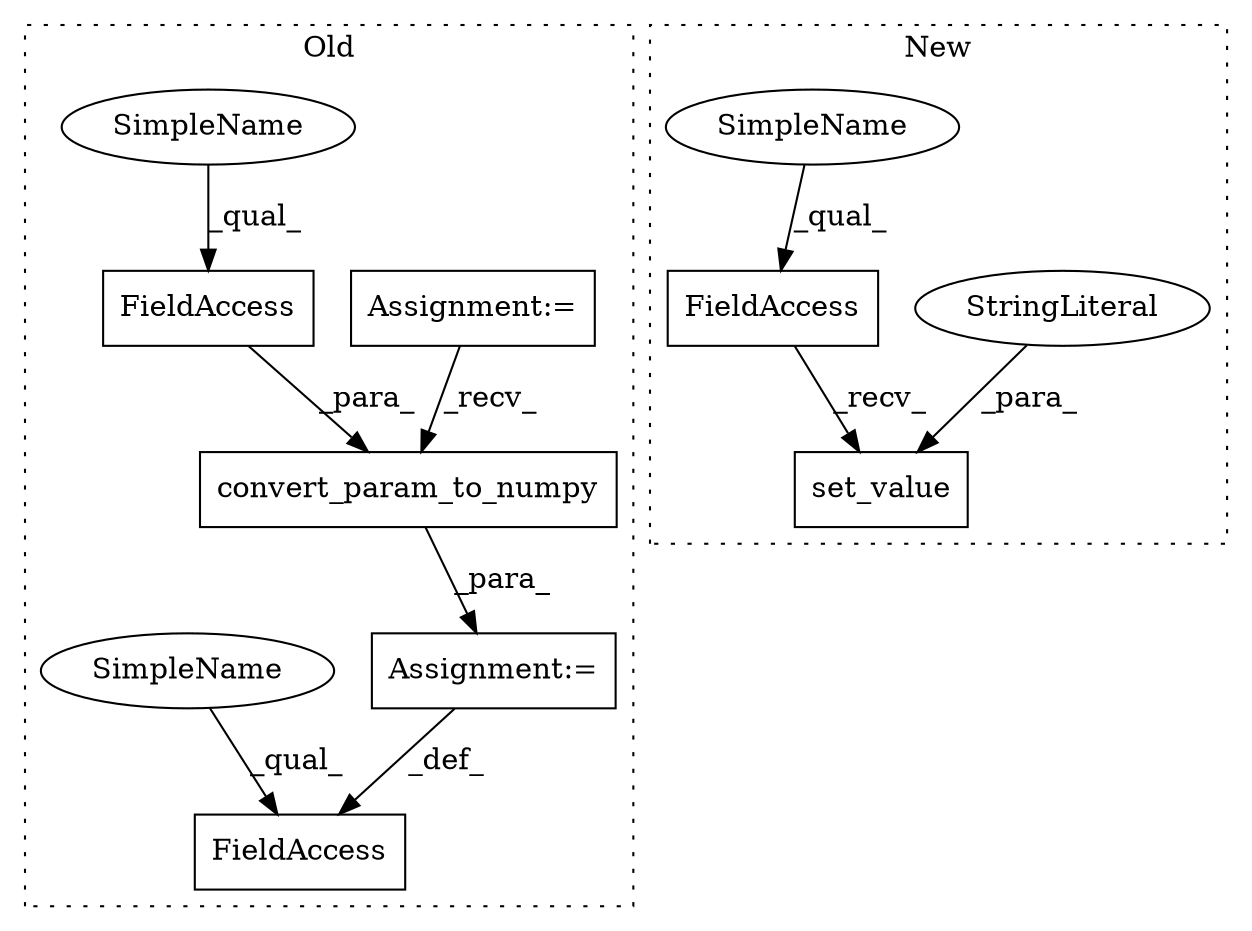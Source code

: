 digraph G {
subgraph cluster0 {
1 [label="convert_param_to_numpy" a="32" s="1785,1831" l="23,1" shape="box"];
3 [label="FieldAccess" a="22" s="1816" l="15" shape="box"];
4 [label="Assignment:=" a="7" s="1770" l="1" shape="box"];
5 [label="Assignment:=" a="7" s="1713" l="13" shape="box"];
7 [label="FieldAccess" a="22" s="1757" l="13" shape="box"];
9 [label="SimpleName" a="42" s="1816" l="4" shape="ellipse"];
10 [label="SimpleName" a="42" s="1757" l="4" shape="ellipse"];
label = "Old";
style="dotted";
}
subgraph cluster1 {
2 [label="set_value" a="32" s="1786,1813" l="10,1" shape="box"];
6 [label="FieldAccess" a="22" s="1775" l="10" shape="box"];
8 [label="StringLiteral" a="45" s="1796" l="9" shape="ellipse"];
11 [label="SimpleName" a="42" s="1775" l="4" shape="ellipse"];
label = "New";
style="dotted";
}
1 -> 4 [label="_para_"];
3 -> 1 [label="_para_"];
4 -> 7 [label="_def_"];
5 -> 1 [label="_recv_"];
6 -> 2 [label="_recv_"];
8 -> 2 [label="_para_"];
9 -> 3 [label="_qual_"];
10 -> 7 [label="_qual_"];
11 -> 6 [label="_qual_"];
}